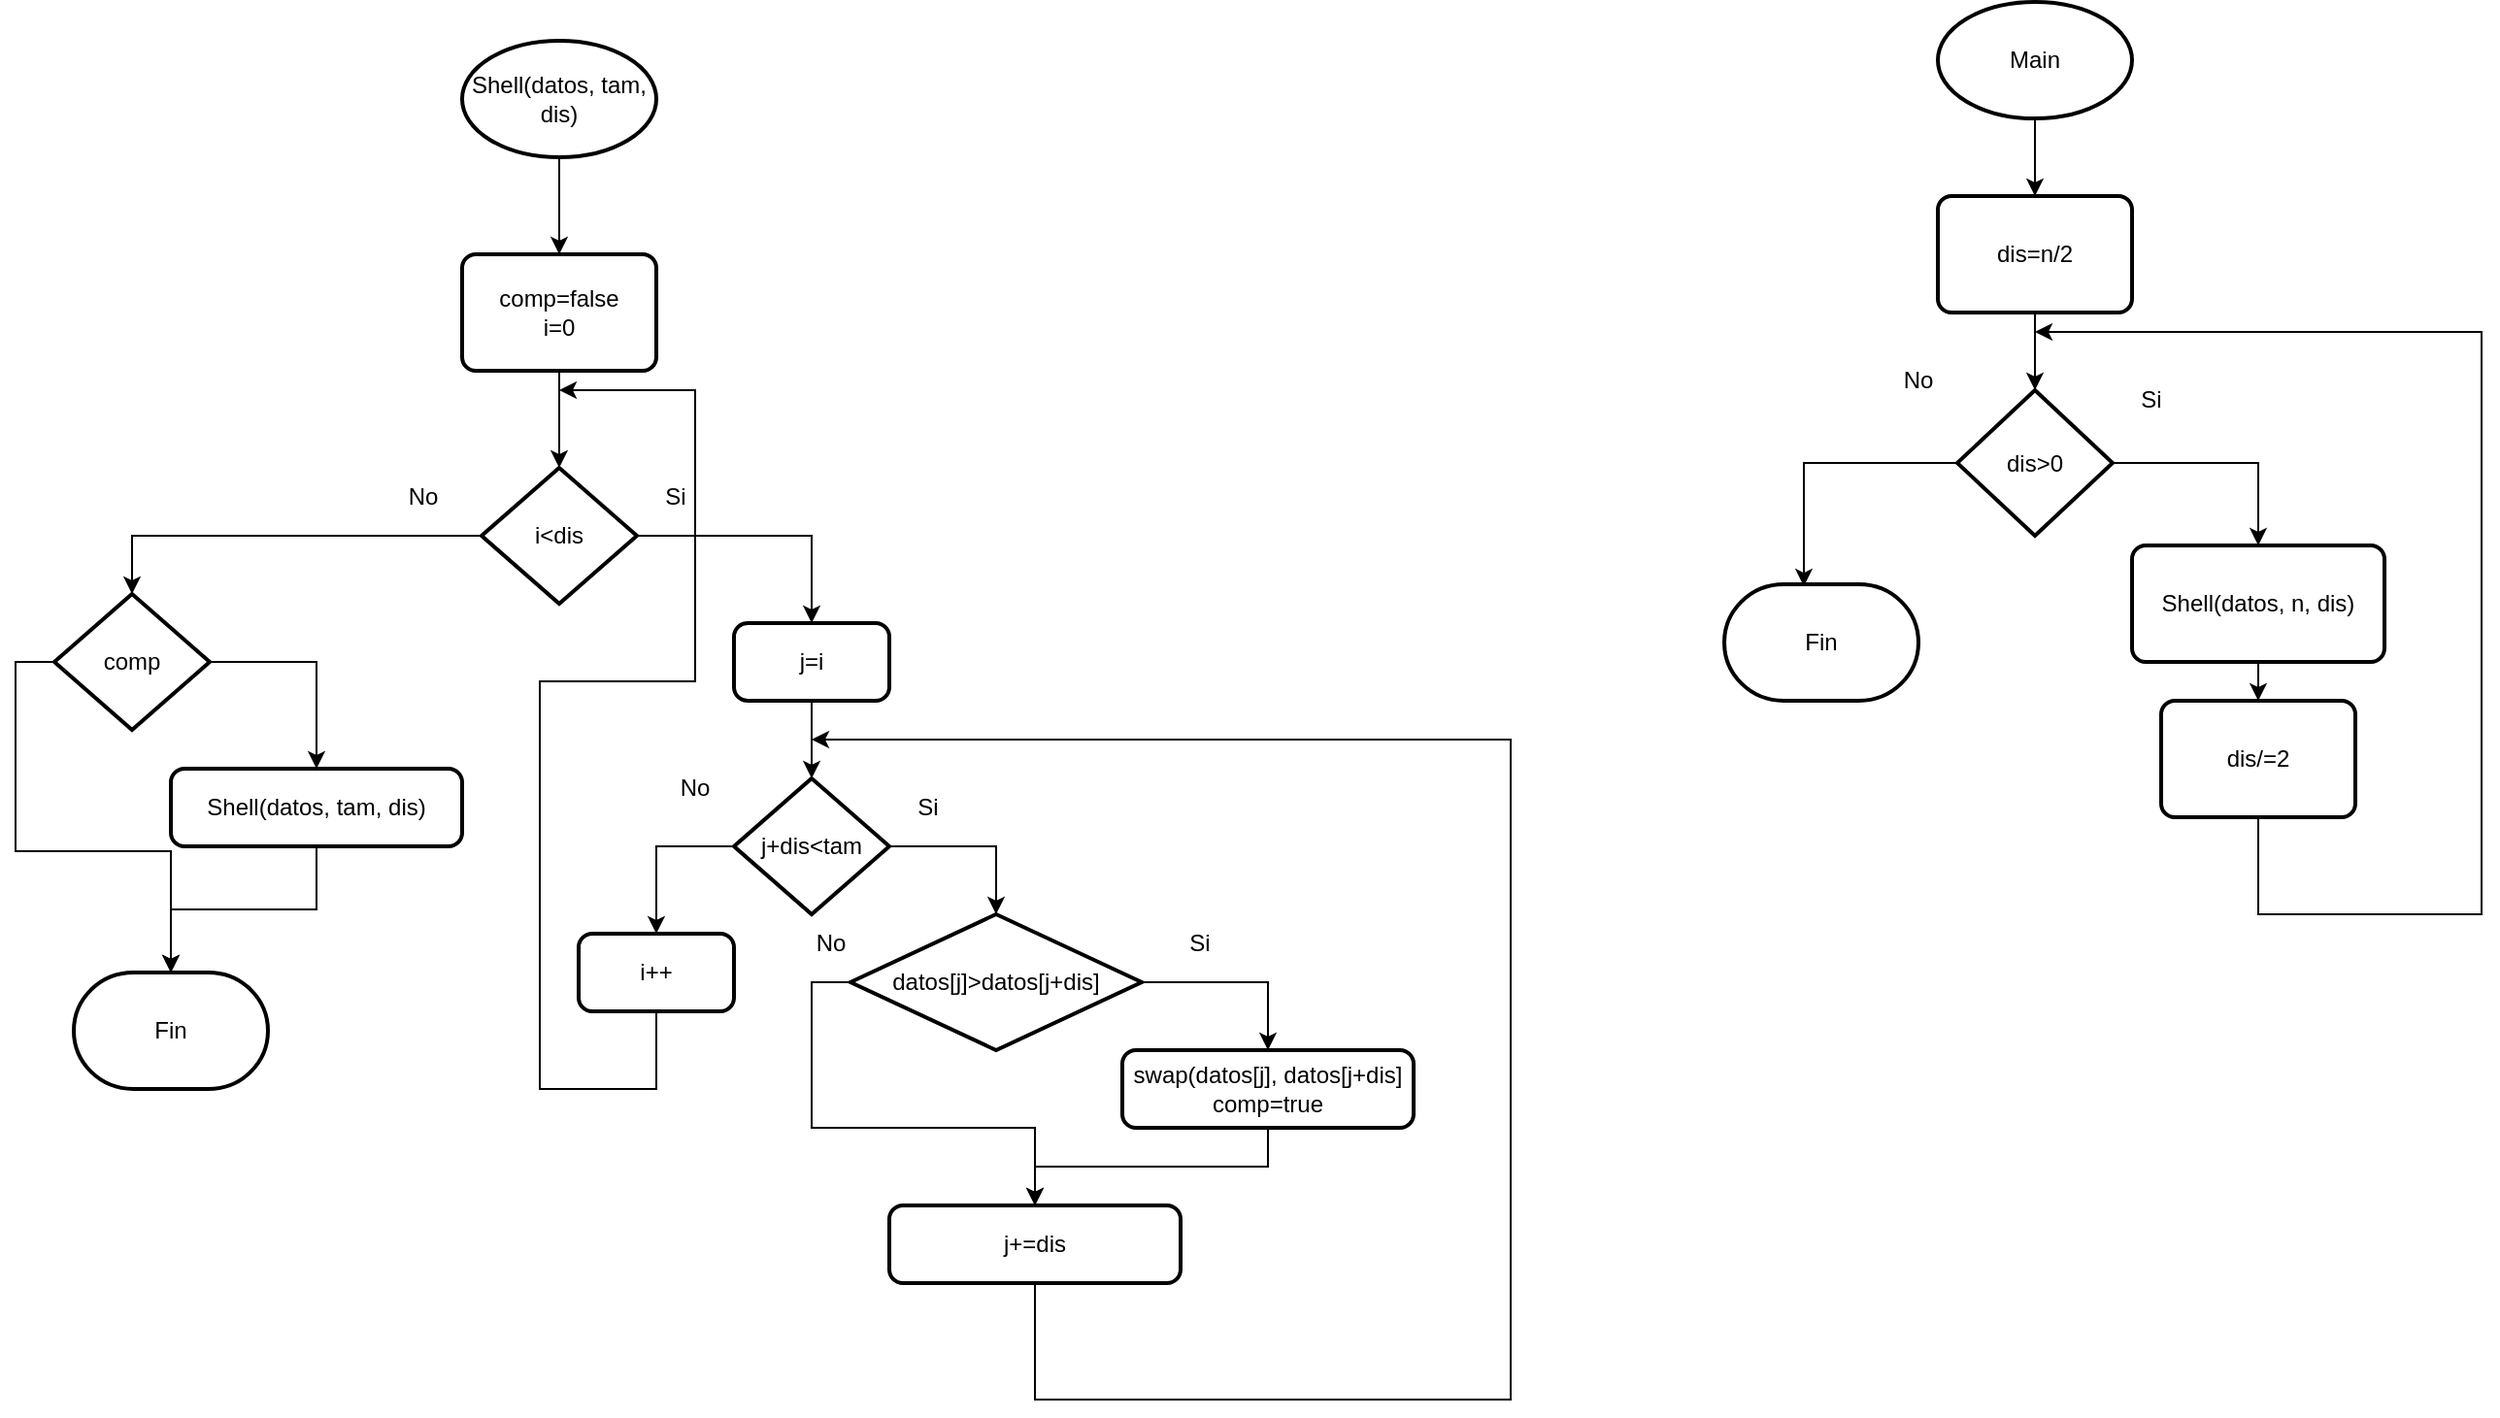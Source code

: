 <mxfile version="24.2.5" type="device">
  <diagram name="Página-1" id="oWMA1OTzQUzjHcTuQTdv">
    <mxGraphModel dx="1120" dy="542" grid="1" gridSize="10" guides="1" tooltips="1" connect="1" arrows="1" fold="1" page="1" pageScale="1" pageWidth="4000" pageHeight="4000" math="0" shadow="0">
      <root>
        <mxCell id="0" />
        <mxCell id="1" parent="0" />
        <mxCell id="91vAcofIBv7KAojCEJ---3" style="edgeStyle=orthogonalEdgeStyle;rounded=0;orthogonalLoop=1;jettySize=auto;html=1;exitX=0.5;exitY=1;exitDx=0;exitDy=0;exitPerimeter=0;entryX=0.5;entryY=0;entryDx=0;entryDy=0;" edge="1" parent="1" source="91vAcofIBv7KAojCEJ---1" target="91vAcofIBv7KAojCEJ---2">
          <mxGeometry relative="1" as="geometry" />
        </mxCell>
        <mxCell id="91vAcofIBv7KAojCEJ---1" value="Shell(datos, tam, dis)" style="strokeWidth=2;html=1;shape=mxgraph.flowchart.start_1;whiteSpace=wrap;" vertex="1" parent="1">
          <mxGeometry x="430" y="90" width="100" height="60" as="geometry" />
        </mxCell>
        <mxCell id="91vAcofIBv7KAojCEJ---2" value="comp=false&lt;div&gt;i=0&lt;/div&gt;" style="rounded=1;whiteSpace=wrap;html=1;absoluteArcSize=1;arcSize=14;strokeWidth=2;" vertex="1" parent="1">
          <mxGeometry x="430" y="200" width="100" height="60" as="geometry" />
        </mxCell>
        <mxCell id="91vAcofIBv7KAojCEJ---8" style="edgeStyle=orthogonalEdgeStyle;rounded=0;orthogonalLoop=1;jettySize=auto;html=1;exitX=1;exitY=0.5;exitDx=0;exitDy=0;exitPerimeter=0;entryX=0.5;entryY=0;entryDx=0;entryDy=0;" edge="1" parent="1" source="91vAcofIBv7KAojCEJ---4" target="91vAcofIBv7KAojCEJ---5">
          <mxGeometry relative="1" as="geometry" />
        </mxCell>
        <mxCell id="91vAcofIBv7KAojCEJ---4" value="i&amp;lt;dis" style="strokeWidth=2;html=1;shape=mxgraph.flowchart.decision;whiteSpace=wrap;" vertex="1" parent="1">
          <mxGeometry x="440" y="310" width="80" height="70" as="geometry" />
        </mxCell>
        <mxCell id="91vAcofIBv7KAojCEJ---5" value="j=i" style="rounded=1;whiteSpace=wrap;html=1;absoluteArcSize=1;arcSize=14;strokeWidth=2;" vertex="1" parent="1">
          <mxGeometry x="570" y="390" width="80" height="40" as="geometry" />
        </mxCell>
        <mxCell id="91vAcofIBv7KAojCEJ---6" style="edgeStyle=orthogonalEdgeStyle;rounded=0;orthogonalLoop=1;jettySize=auto;html=1;exitX=0.5;exitY=1;exitDx=0;exitDy=0;entryX=0.5;entryY=0;entryDx=0;entryDy=0;entryPerimeter=0;" edge="1" parent="1" source="91vAcofIBv7KAojCEJ---2" target="91vAcofIBv7KAojCEJ---4">
          <mxGeometry relative="1" as="geometry" />
        </mxCell>
        <mxCell id="91vAcofIBv7KAojCEJ---25" style="edgeStyle=orthogonalEdgeStyle;rounded=0;orthogonalLoop=1;jettySize=auto;html=1;exitX=0;exitY=0.5;exitDx=0;exitDy=0;exitPerimeter=0;entryX=0.5;entryY=0;entryDx=0;entryDy=0;" edge="1" parent="1" source="91vAcofIBv7KAojCEJ---7" target="91vAcofIBv7KAojCEJ---24">
          <mxGeometry relative="1" as="geometry" />
        </mxCell>
        <mxCell id="91vAcofIBv7KAojCEJ---7" value="j+dis&amp;lt;tam" style="strokeWidth=2;html=1;shape=mxgraph.flowchart.decision;whiteSpace=wrap;" vertex="1" parent="1">
          <mxGeometry x="570" y="470" width="80" height="70" as="geometry" />
        </mxCell>
        <mxCell id="91vAcofIBv7KAojCEJ---9" value="Si" style="text;html=1;align=center;verticalAlign=middle;whiteSpace=wrap;rounded=0;" vertex="1" parent="1">
          <mxGeometry x="510" y="310" width="60" height="30" as="geometry" />
        </mxCell>
        <mxCell id="91vAcofIBv7KAojCEJ---10" style="edgeStyle=orthogonalEdgeStyle;rounded=0;orthogonalLoop=1;jettySize=auto;html=1;exitX=0.5;exitY=1;exitDx=0;exitDy=0;entryX=0.5;entryY=0;entryDx=0;entryDy=0;entryPerimeter=0;" edge="1" parent="1" source="91vAcofIBv7KAojCEJ---5" target="91vAcofIBv7KAojCEJ---7">
          <mxGeometry relative="1" as="geometry" />
        </mxCell>
        <mxCell id="91vAcofIBv7KAojCEJ---16" style="edgeStyle=orthogonalEdgeStyle;rounded=0;orthogonalLoop=1;jettySize=auto;html=1;exitX=1;exitY=0.5;exitDx=0;exitDy=0;exitPerimeter=0;entryX=0.5;entryY=0;entryDx=0;entryDy=0;" edge="1" parent="1" source="91vAcofIBv7KAojCEJ---12" target="91vAcofIBv7KAojCEJ---15">
          <mxGeometry relative="1" as="geometry" />
        </mxCell>
        <mxCell id="91vAcofIBv7KAojCEJ---20" style="edgeStyle=orthogonalEdgeStyle;rounded=0;orthogonalLoop=1;jettySize=auto;html=1;exitX=0;exitY=0.5;exitDx=0;exitDy=0;exitPerimeter=0;" edge="1" parent="1" source="91vAcofIBv7KAojCEJ---12" target="91vAcofIBv7KAojCEJ---18">
          <mxGeometry relative="1" as="geometry" />
        </mxCell>
        <mxCell id="91vAcofIBv7KAojCEJ---12" value="datos[j]&amp;gt;datos[j+dis]" style="strokeWidth=2;html=1;shape=mxgraph.flowchart.decision;whiteSpace=wrap;" vertex="1" parent="1">
          <mxGeometry x="630" y="540" width="150" height="70" as="geometry" />
        </mxCell>
        <mxCell id="91vAcofIBv7KAojCEJ---13" style="edgeStyle=orthogonalEdgeStyle;rounded=0;orthogonalLoop=1;jettySize=auto;html=1;exitX=1;exitY=0.5;exitDx=0;exitDy=0;exitPerimeter=0;entryX=0.5;entryY=0;entryDx=0;entryDy=0;entryPerimeter=0;" edge="1" parent="1" source="91vAcofIBv7KAojCEJ---7" target="91vAcofIBv7KAojCEJ---12">
          <mxGeometry relative="1" as="geometry" />
        </mxCell>
        <mxCell id="91vAcofIBv7KAojCEJ---14" value="Si" style="text;html=1;align=center;verticalAlign=middle;whiteSpace=wrap;rounded=0;" vertex="1" parent="1">
          <mxGeometry x="640" y="470" width="60" height="30" as="geometry" />
        </mxCell>
        <mxCell id="91vAcofIBv7KAojCEJ---19" style="edgeStyle=orthogonalEdgeStyle;rounded=0;orthogonalLoop=1;jettySize=auto;html=1;exitX=0.5;exitY=1;exitDx=0;exitDy=0;entryX=0.5;entryY=0;entryDx=0;entryDy=0;" edge="1" parent="1" source="91vAcofIBv7KAojCEJ---15" target="91vAcofIBv7KAojCEJ---18">
          <mxGeometry relative="1" as="geometry" />
        </mxCell>
        <mxCell id="91vAcofIBv7KAojCEJ---15" value="swap(datos[j], datos[j+dis]&lt;div&gt;comp=true&lt;/div&gt;" style="rounded=1;whiteSpace=wrap;html=1;absoluteArcSize=1;arcSize=14;strokeWidth=2;" vertex="1" parent="1">
          <mxGeometry x="770" y="610" width="150" height="40" as="geometry" />
        </mxCell>
        <mxCell id="91vAcofIBv7KAojCEJ---17" value="Si" style="text;html=1;align=center;verticalAlign=middle;whiteSpace=wrap;rounded=0;" vertex="1" parent="1">
          <mxGeometry x="780" y="540" width="60" height="30" as="geometry" />
        </mxCell>
        <mxCell id="91vAcofIBv7KAojCEJ---18" value="j+=dis" style="rounded=1;whiteSpace=wrap;html=1;absoluteArcSize=1;arcSize=14;strokeWidth=2;" vertex="1" parent="1">
          <mxGeometry x="650" y="690" width="150" height="40" as="geometry" />
        </mxCell>
        <mxCell id="91vAcofIBv7KAojCEJ---21" value="No" style="text;html=1;align=center;verticalAlign=middle;whiteSpace=wrap;rounded=0;" vertex="1" parent="1">
          <mxGeometry x="520" y="460" width="60" height="30" as="geometry" />
        </mxCell>
        <mxCell id="91vAcofIBv7KAojCEJ---22" value="" style="endArrow=classic;html=1;rounded=0;exitX=0.5;exitY=1;exitDx=0;exitDy=0;" edge="1" parent="1" source="91vAcofIBv7KAojCEJ---18">
          <mxGeometry width="50" height="50" relative="1" as="geometry">
            <mxPoint x="770" y="840" as="sourcePoint" />
            <mxPoint x="610" y="450" as="targetPoint" />
            <Array as="points">
              <mxPoint x="725" y="790" />
              <mxPoint x="970" y="790" />
              <mxPoint x="970" y="450" />
            </Array>
          </mxGeometry>
        </mxCell>
        <mxCell id="91vAcofIBv7KAojCEJ---24" value="i++" style="rounded=1;whiteSpace=wrap;html=1;absoluteArcSize=1;arcSize=14;strokeWidth=2;" vertex="1" parent="1">
          <mxGeometry x="490" y="550" width="80" height="40" as="geometry" />
        </mxCell>
        <mxCell id="91vAcofIBv7KAojCEJ---26" value="" style="endArrow=classic;html=1;rounded=0;exitX=0.5;exitY=1;exitDx=0;exitDy=0;" edge="1" parent="1" source="91vAcofIBv7KAojCEJ---24">
          <mxGeometry width="50" height="50" relative="1" as="geometry">
            <mxPoint x="450" y="660" as="sourcePoint" />
            <mxPoint x="480" y="270" as="targetPoint" />
            <Array as="points">
              <mxPoint x="530" y="630" />
              <mxPoint x="470" y="630" />
              <mxPoint x="470" y="420" />
              <mxPoint x="550" y="420" />
              <mxPoint x="550" y="270" />
            </Array>
          </mxGeometry>
        </mxCell>
        <mxCell id="91vAcofIBv7KAojCEJ---32" style="edgeStyle=orthogonalEdgeStyle;rounded=0;orthogonalLoop=1;jettySize=auto;html=1;exitX=1;exitY=0.5;exitDx=0;exitDy=0;exitPerimeter=0;entryX=0.5;entryY=0;entryDx=0;entryDy=0;" edge="1" parent="1" source="91vAcofIBv7KAojCEJ---28" target="91vAcofIBv7KAojCEJ---31">
          <mxGeometry relative="1" as="geometry" />
        </mxCell>
        <mxCell id="91vAcofIBv7KAojCEJ---28" value="comp" style="strokeWidth=2;html=1;shape=mxgraph.flowchart.decision;whiteSpace=wrap;" vertex="1" parent="1">
          <mxGeometry x="220" y="375" width="80" height="70" as="geometry" />
        </mxCell>
        <mxCell id="91vAcofIBv7KAojCEJ---29" style="edgeStyle=orthogonalEdgeStyle;rounded=0;orthogonalLoop=1;jettySize=auto;html=1;exitX=0;exitY=0.5;exitDx=0;exitDy=0;exitPerimeter=0;entryX=0.5;entryY=0;entryDx=0;entryDy=0;entryPerimeter=0;" edge="1" parent="1" source="91vAcofIBv7KAojCEJ---4" target="91vAcofIBv7KAojCEJ---28">
          <mxGeometry relative="1" as="geometry" />
        </mxCell>
        <mxCell id="91vAcofIBv7KAojCEJ---30" value="No" style="text;html=1;align=center;verticalAlign=middle;whiteSpace=wrap;rounded=0;" vertex="1" parent="1">
          <mxGeometry x="380" y="310" width="60" height="30" as="geometry" />
        </mxCell>
        <mxCell id="91vAcofIBv7KAojCEJ---31" value="Shell(datos, tam, dis)" style="rounded=1;whiteSpace=wrap;html=1;absoluteArcSize=1;arcSize=14;strokeWidth=2;" vertex="1" parent="1">
          <mxGeometry x="280" y="465" width="150" height="40" as="geometry" />
        </mxCell>
        <mxCell id="91vAcofIBv7KAojCEJ---33" value="Fin" style="strokeWidth=2;html=1;shape=mxgraph.flowchart.terminator;whiteSpace=wrap;" vertex="1" parent="1">
          <mxGeometry x="230" y="570" width="100" height="60" as="geometry" />
        </mxCell>
        <mxCell id="91vAcofIBv7KAojCEJ---34" style="edgeStyle=orthogonalEdgeStyle;rounded=0;orthogonalLoop=1;jettySize=auto;html=1;exitX=0.5;exitY=1;exitDx=0;exitDy=0;entryX=0.5;entryY=0;entryDx=0;entryDy=0;entryPerimeter=0;" edge="1" parent="1" source="91vAcofIBv7KAojCEJ---31" target="91vAcofIBv7KAojCEJ---33">
          <mxGeometry relative="1" as="geometry" />
        </mxCell>
        <mxCell id="91vAcofIBv7KAojCEJ---35" style="edgeStyle=orthogonalEdgeStyle;rounded=0;orthogonalLoop=1;jettySize=auto;html=1;exitX=0;exitY=0.5;exitDx=0;exitDy=0;exitPerimeter=0;entryX=0.5;entryY=0;entryDx=0;entryDy=0;entryPerimeter=0;" edge="1" parent="1" source="91vAcofIBv7KAojCEJ---28" target="91vAcofIBv7KAojCEJ---33">
          <mxGeometry relative="1" as="geometry" />
        </mxCell>
        <mxCell id="91vAcofIBv7KAojCEJ---40" style="edgeStyle=orthogonalEdgeStyle;rounded=0;orthogonalLoop=1;jettySize=auto;html=1;exitX=0.5;exitY=1;exitDx=0;exitDy=0;exitPerimeter=0;entryX=0.5;entryY=0;entryDx=0;entryDy=0;" edge="1" parent="1" source="91vAcofIBv7KAojCEJ---36" target="91vAcofIBv7KAojCEJ---37">
          <mxGeometry relative="1" as="geometry" />
        </mxCell>
        <mxCell id="91vAcofIBv7KAojCEJ---36" value="Main" style="strokeWidth=2;html=1;shape=mxgraph.flowchart.start_1;whiteSpace=wrap;" vertex="1" parent="1">
          <mxGeometry x="1190" y="70" width="100" height="60" as="geometry" />
        </mxCell>
        <mxCell id="91vAcofIBv7KAojCEJ---37" value="dis=n/2" style="rounded=1;whiteSpace=wrap;html=1;absoluteArcSize=1;arcSize=14;strokeWidth=2;" vertex="1" parent="1">
          <mxGeometry x="1190" y="170" width="100" height="60" as="geometry" />
        </mxCell>
        <mxCell id="91vAcofIBv7KAojCEJ---42" style="edgeStyle=orthogonalEdgeStyle;rounded=0;orthogonalLoop=1;jettySize=auto;html=1;exitX=1;exitY=0.5;exitDx=0;exitDy=0;exitPerimeter=0;entryX=0.5;entryY=0;entryDx=0;entryDy=0;" edge="1" parent="1" source="91vAcofIBv7KAojCEJ---38" target="91vAcofIBv7KAojCEJ---41">
          <mxGeometry relative="1" as="geometry" />
        </mxCell>
        <mxCell id="91vAcofIBv7KAojCEJ---38" value="dis&amp;gt;0" style="strokeWidth=2;html=1;shape=mxgraph.flowchart.decision;whiteSpace=wrap;" vertex="1" parent="1">
          <mxGeometry x="1200" y="270" width="80" height="75" as="geometry" />
        </mxCell>
        <mxCell id="91vAcofIBv7KAojCEJ---39" style="edgeStyle=orthogonalEdgeStyle;rounded=0;orthogonalLoop=1;jettySize=auto;html=1;exitX=0.5;exitY=1;exitDx=0;exitDy=0;entryX=0.5;entryY=0;entryDx=0;entryDy=0;entryPerimeter=0;" edge="1" parent="1" source="91vAcofIBv7KAojCEJ---37" target="91vAcofIBv7KAojCEJ---38">
          <mxGeometry relative="1" as="geometry" />
        </mxCell>
        <mxCell id="91vAcofIBv7KAojCEJ---44" style="edgeStyle=orthogonalEdgeStyle;rounded=0;orthogonalLoop=1;jettySize=auto;html=1;exitX=0.5;exitY=1;exitDx=0;exitDy=0;" edge="1" parent="1" source="91vAcofIBv7KAojCEJ---41" target="91vAcofIBv7KAojCEJ---43">
          <mxGeometry relative="1" as="geometry" />
        </mxCell>
        <mxCell id="91vAcofIBv7KAojCEJ---41" value="Shell(datos, n, dis)" style="rounded=1;whiteSpace=wrap;html=1;absoluteArcSize=1;arcSize=14;strokeWidth=2;" vertex="1" parent="1">
          <mxGeometry x="1290" y="350" width="130" height="60" as="geometry" />
        </mxCell>
        <mxCell id="91vAcofIBv7KAojCEJ---43" value="dis/=2" style="rounded=1;whiteSpace=wrap;html=1;absoluteArcSize=1;arcSize=14;strokeWidth=2;" vertex="1" parent="1">
          <mxGeometry x="1305" y="430" width="100" height="60" as="geometry" />
        </mxCell>
        <mxCell id="91vAcofIBv7KAojCEJ---45" value="" style="endArrow=classic;html=1;rounded=0;exitX=0.5;exitY=1;exitDx=0;exitDy=0;" edge="1" parent="1" source="91vAcofIBv7KAojCEJ---43">
          <mxGeometry width="50" height="50" relative="1" as="geometry">
            <mxPoint x="1440" y="540" as="sourcePoint" />
            <mxPoint x="1240" y="240" as="targetPoint" />
            <Array as="points">
              <mxPoint x="1355" y="540" />
              <mxPoint x="1470" y="540" />
              <mxPoint x="1470" y="240" />
            </Array>
          </mxGeometry>
        </mxCell>
        <mxCell id="91vAcofIBv7KAojCEJ---46" value="Si" style="text;html=1;align=center;verticalAlign=middle;whiteSpace=wrap;rounded=0;" vertex="1" parent="1">
          <mxGeometry x="1270" y="260" width="60" height="30" as="geometry" />
        </mxCell>
        <mxCell id="91vAcofIBv7KAojCEJ---49" value="No" style="text;html=1;align=center;verticalAlign=middle;whiteSpace=wrap;rounded=0;" vertex="1" parent="1">
          <mxGeometry x="590" y="540" width="60" height="30" as="geometry" />
        </mxCell>
        <mxCell id="91vAcofIBv7KAojCEJ---50" value="No" style="text;html=1;align=center;verticalAlign=middle;whiteSpace=wrap;rounded=0;" vertex="1" parent="1">
          <mxGeometry x="1150" y="250" width="60" height="30" as="geometry" />
        </mxCell>
        <mxCell id="91vAcofIBv7KAojCEJ---51" value="Fin" style="strokeWidth=2;html=1;shape=mxgraph.flowchart.terminator;whiteSpace=wrap;" vertex="1" parent="1">
          <mxGeometry x="1080" y="370" width="100" height="60" as="geometry" />
        </mxCell>
        <mxCell id="91vAcofIBv7KAojCEJ---52" style="edgeStyle=orthogonalEdgeStyle;rounded=0;orthogonalLoop=1;jettySize=auto;html=1;exitX=0;exitY=0.5;exitDx=0;exitDy=0;exitPerimeter=0;entryX=0.41;entryY=0.017;entryDx=0;entryDy=0;entryPerimeter=0;" edge="1" parent="1" source="91vAcofIBv7KAojCEJ---38" target="91vAcofIBv7KAojCEJ---51">
          <mxGeometry relative="1" as="geometry" />
        </mxCell>
      </root>
    </mxGraphModel>
  </diagram>
</mxfile>
